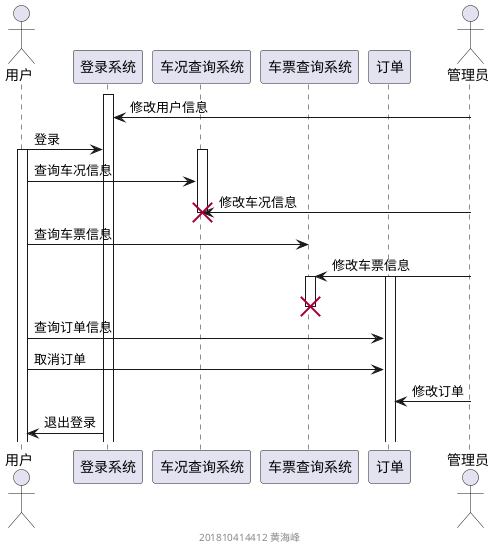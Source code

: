 @startuml
'https://plantuml.com/sequence-diagram
actor 用户 as user
participant 登录系统 as resource
participant 车况查询系统 as condition
participant 车票查询系统 as ticket
participant 订单 as order1
actor 管理员 as admin

activate resource
admin -> resource:修改用户信息

user -> resource: 登录
activate user

activate condition
user -> condition:查询车况信息
admin -> condition:修改车况信息
destroy condition

user -> ticket:查询车票信息
admin -> ticket:修改车票信息
activate ticket
destroy ticket

activate order1
user -> order1:查询订单信息
user -> order1:取消订单
admin -> order1:修改订单

resource -> user: 退出登录

footer 201810414412 黄海峰
@enduml